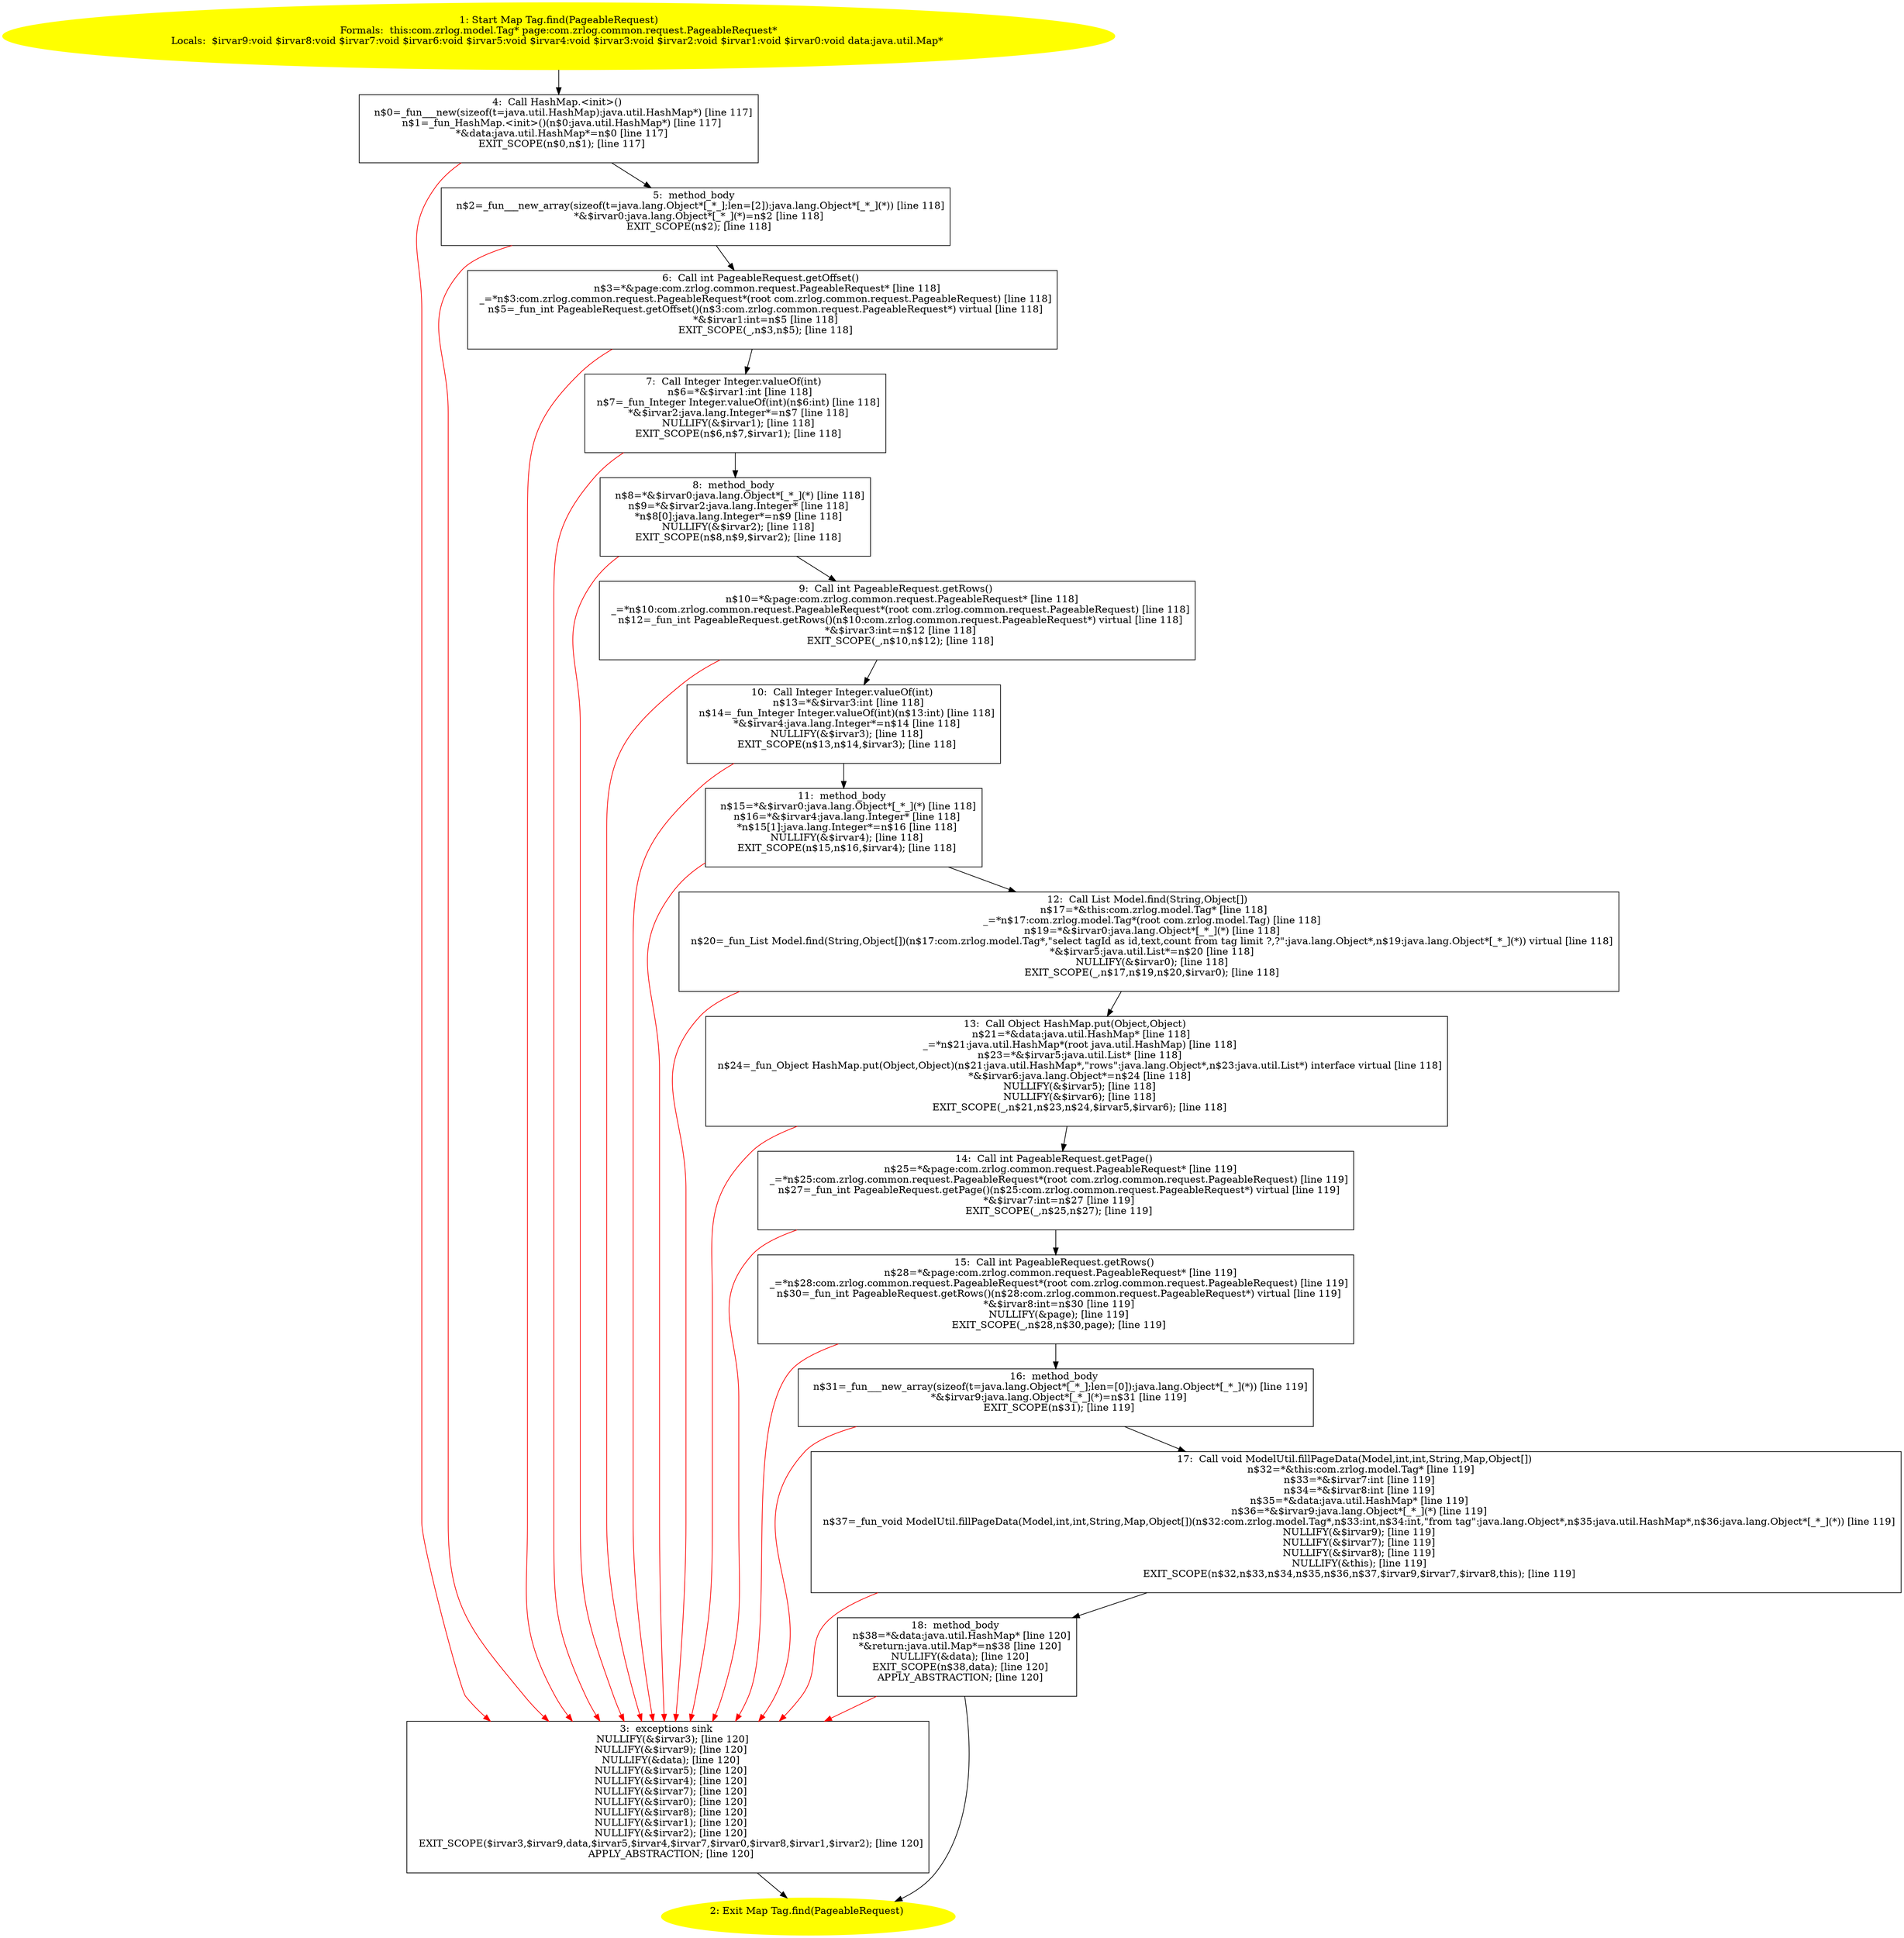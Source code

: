 /* @generated */
digraph cfg {
"com.zrlog.model.Tag.find(com.zrlog.common.request.PageableRequest):java.util.Map.61c618b451931490ad950b0009786f21_1" [label="1: Start Map Tag.find(PageableRequest)\nFormals:  this:com.zrlog.model.Tag* page:com.zrlog.common.request.PageableRequest*\nLocals:  $irvar9:void $irvar8:void $irvar7:void $irvar6:void $irvar5:void $irvar4:void $irvar3:void $irvar2:void $irvar1:void $irvar0:void data:java.util.Map* \n  " color=yellow style=filled]
	

	 "com.zrlog.model.Tag.find(com.zrlog.common.request.PageableRequest):java.util.Map.61c618b451931490ad950b0009786f21_1" -> "com.zrlog.model.Tag.find(com.zrlog.common.request.PageableRequest):java.util.Map.61c618b451931490ad950b0009786f21_4" ;
"com.zrlog.model.Tag.find(com.zrlog.common.request.PageableRequest):java.util.Map.61c618b451931490ad950b0009786f21_2" [label="2: Exit Map Tag.find(PageableRequest) \n  " color=yellow style=filled]
	

"com.zrlog.model.Tag.find(com.zrlog.common.request.PageableRequest):java.util.Map.61c618b451931490ad950b0009786f21_3" [label="3:  exceptions sink \n   NULLIFY(&$irvar3); [line 120]\n  NULLIFY(&$irvar9); [line 120]\n  NULLIFY(&data); [line 120]\n  NULLIFY(&$irvar5); [line 120]\n  NULLIFY(&$irvar4); [line 120]\n  NULLIFY(&$irvar7); [line 120]\n  NULLIFY(&$irvar0); [line 120]\n  NULLIFY(&$irvar8); [line 120]\n  NULLIFY(&$irvar1); [line 120]\n  NULLIFY(&$irvar2); [line 120]\n  EXIT_SCOPE($irvar3,$irvar9,data,$irvar5,$irvar4,$irvar7,$irvar0,$irvar8,$irvar1,$irvar2); [line 120]\n  APPLY_ABSTRACTION; [line 120]\n " shape="box"]
	

	 "com.zrlog.model.Tag.find(com.zrlog.common.request.PageableRequest):java.util.Map.61c618b451931490ad950b0009786f21_3" -> "com.zrlog.model.Tag.find(com.zrlog.common.request.PageableRequest):java.util.Map.61c618b451931490ad950b0009786f21_2" ;
"com.zrlog.model.Tag.find(com.zrlog.common.request.PageableRequest):java.util.Map.61c618b451931490ad950b0009786f21_4" [label="4:  Call HashMap.<init>() \n   n$0=_fun___new(sizeof(t=java.util.HashMap):java.util.HashMap*) [line 117]\n  n$1=_fun_HashMap.<init>()(n$0:java.util.HashMap*) [line 117]\n  *&data:java.util.HashMap*=n$0 [line 117]\n  EXIT_SCOPE(n$0,n$1); [line 117]\n " shape="box"]
	

	 "com.zrlog.model.Tag.find(com.zrlog.common.request.PageableRequest):java.util.Map.61c618b451931490ad950b0009786f21_4" -> "com.zrlog.model.Tag.find(com.zrlog.common.request.PageableRequest):java.util.Map.61c618b451931490ad950b0009786f21_5" ;
	 "com.zrlog.model.Tag.find(com.zrlog.common.request.PageableRequest):java.util.Map.61c618b451931490ad950b0009786f21_4" -> "com.zrlog.model.Tag.find(com.zrlog.common.request.PageableRequest):java.util.Map.61c618b451931490ad950b0009786f21_3" [color="red" ];
"com.zrlog.model.Tag.find(com.zrlog.common.request.PageableRequest):java.util.Map.61c618b451931490ad950b0009786f21_5" [label="5:  method_body \n   n$2=_fun___new_array(sizeof(t=java.lang.Object*[_*_];len=[2]):java.lang.Object*[_*_](*)) [line 118]\n  *&$irvar0:java.lang.Object*[_*_](*)=n$2 [line 118]\n  EXIT_SCOPE(n$2); [line 118]\n " shape="box"]
	

	 "com.zrlog.model.Tag.find(com.zrlog.common.request.PageableRequest):java.util.Map.61c618b451931490ad950b0009786f21_5" -> "com.zrlog.model.Tag.find(com.zrlog.common.request.PageableRequest):java.util.Map.61c618b451931490ad950b0009786f21_6" ;
	 "com.zrlog.model.Tag.find(com.zrlog.common.request.PageableRequest):java.util.Map.61c618b451931490ad950b0009786f21_5" -> "com.zrlog.model.Tag.find(com.zrlog.common.request.PageableRequest):java.util.Map.61c618b451931490ad950b0009786f21_3" [color="red" ];
"com.zrlog.model.Tag.find(com.zrlog.common.request.PageableRequest):java.util.Map.61c618b451931490ad950b0009786f21_6" [label="6:  Call int PageableRequest.getOffset() \n   n$3=*&page:com.zrlog.common.request.PageableRequest* [line 118]\n  _=*n$3:com.zrlog.common.request.PageableRequest*(root com.zrlog.common.request.PageableRequest) [line 118]\n  n$5=_fun_int PageableRequest.getOffset()(n$3:com.zrlog.common.request.PageableRequest*) virtual [line 118]\n  *&$irvar1:int=n$5 [line 118]\n  EXIT_SCOPE(_,n$3,n$5); [line 118]\n " shape="box"]
	

	 "com.zrlog.model.Tag.find(com.zrlog.common.request.PageableRequest):java.util.Map.61c618b451931490ad950b0009786f21_6" -> "com.zrlog.model.Tag.find(com.zrlog.common.request.PageableRequest):java.util.Map.61c618b451931490ad950b0009786f21_7" ;
	 "com.zrlog.model.Tag.find(com.zrlog.common.request.PageableRequest):java.util.Map.61c618b451931490ad950b0009786f21_6" -> "com.zrlog.model.Tag.find(com.zrlog.common.request.PageableRequest):java.util.Map.61c618b451931490ad950b0009786f21_3" [color="red" ];
"com.zrlog.model.Tag.find(com.zrlog.common.request.PageableRequest):java.util.Map.61c618b451931490ad950b0009786f21_7" [label="7:  Call Integer Integer.valueOf(int) \n   n$6=*&$irvar1:int [line 118]\n  n$7=_fun_Integer Integer.valueOf(int)(n$6:int) [line 118]\n  *&$irvar2:java.lang.Integer*=n$7 [line 118]\n  NULLIFY(&$irvar1); [line 118]\n  EXIT_SCOPE(n$6,n$7,$irvar1); [line 118]\n " shape="box"]
	

	 "com.zrlog.model.Tag.find(com.zrlog.common.request.PageableRequest):java.util.Map.61c618b451931490ad950b0009786f21_7" -> "com.zrlog.model.Tag.find(com.zrlog.common.request.PageableRequest):java.util.Map.61c618b451931490ad950b0009786f21_8" ;
	 "com.zrlog.model.Tag.find(com.zrlog.common.request.PageableRequest):java.util.Map.61c618b451931490ad950b0009786f21_7" -> "com.zrlog.model.Tag.find(com.zrlog.common.request.PageableRequest):java.util.Map.61c618b451931490ad950b0009786f21_3" [color="red" ];
"com.zrlog.model.Tag.find(com.zrlog.common.request.PageableRequest):java.util.Map.61c618b451931490ad950b0009786f21_8" [label="8:  method_body \n   n$8=*&$irvar0:java.lang.Object*[_*_](*) [line 118]\n  n$9=*&$irvar2:java.lang.Integer* [line 118]\n  *n$8[0]:java.lang.Integer*=n$9 [line 118]\n  NULLIFY(&$irvar2); [line 118]\n  EXIT_SCOPE(n$8,n$9,$irvar2); [line 118]\n " shape="box"]
	

	 "com.zrlog.model.Tag.find(com.zrlog.common.request.PageableRequest):java.util.Map.61c618b451931490ad950b0009786f21_8" -> "com.zrlog.model.Tag.find(com.zrlog.common.request.PageableRequest):java.util.Map.61c618b451931490ad950b0009786f21_9" ;
	 "com.zrlog.model.Tag.find(com.zrlog.common.request.PageableRequest):java.util.Map.61c618b451931490ad950b0009786f21_8" -> "com.zrlog.model.Tag.find(com.zrlog.common.request.PageableRequest):java.util.Map.61c618b451931490ad950b0009786f21_3" [color="red" ];
"com.zrlog.model.Tag.find(com.zrlog.common.request.PageableRequest):java.util.Map.61c618b451931490ad950b0009786f21_9" [label="9:  Call int PageableRequest.getRows() \n   n$10=*&page:com.zrlog.common.request.PageableRequest* [line 118]\n  _=*n$10:com.zrlog.common.request.PageableRequest*(root com.zrlog.common.request.PageableRequest) [line 118]\n  n$12=_fun_int PageableRequest.getRows()(n$10:com.zrlog.common.request.PageableRequest*) virtual [line 118]\n  *&$irvar3:int=n$12 [line 118]\n  EXIT_SCOPE(_,n$10,n$12); [line 118]\n " shape="box"]
	

	 "com.zrlog.model.Tag.find(com.zrlog.common.request.PageableRequest):java.util.Map.61c618b451931490ad950b0009786f21_9" -> "com.zrlog.model.Tag.find(com.zrlog.common.request.PageableRequest):java.util.Map.61c618b451931490ad950b0009786f21_10" ;
	 "com.zrlog.model.Tag.find(com.zrlog.common.request.PageableRequest):java.util.Map.61c618b451931490ad950b0009786f21_9" -> "com.zrlog.model.Tag.find(com.zrlog.common.request.PageableRequest):java.util.Map.61c618b451931490ad950b0009786f21_3" [color="red" ];
"com.zrlog.model.Tag.find(com.zrlog.common.request.PageableRequest):java.util.Map.61c618b451931490ad950b0009786f21_10" [label="10:  Call Integer Integer.valueOf(int) \n   n$13=*&$irvar3:int [line 118]\n  n$14=_fun_Integer Integer.valueOf(int)(n$13:int) [line 118]\n  *&$irvar4:java.lang.Integer*=n$14 [line 118]\n  NULLIFY(&$irvar3); [line 118]\n  EXIT_SCOPE(n$13,n$14,$irvar3); [line 118]\n " shape="box"]
	

	 "com.zrlog.model.Tag.find(com.zrlog.common.request.PageableRequest):java.util.Map.61c618b451931490ad950b0009786f21_10" -> "com.zrlog.model.Tag.find(com.zrlog.common.request.PageableRequest):java.util.Map.61c618b451931490ad950b0009786f21_11" ;
	 "com.zrlog.model.Tag.find(com.zrlog.common.request.PageableRequest):java.util.Map.61c618b451931490ad950b0009786f21_10" -> "com.zrlog.model.Tag.find(com.zrlog.common.request.PageableRequest):java.util.Map.61c618b451931490ad950b0009786f21_3" [color="red" ];
"com.zrlog.model.Tag.find(com.zrlog.common.request.PageableRequest):java.util.Map.61c618b451931490ad950b0009786f21_11" [label="11:  method_body \n   n$15=*&$irvar0:java.lang.Object*[_*_](*) [line 118]\n  n$16=*&$irvar4:java.lang.Integer* [line 118]\n  *n$15[1]:java.lang.Integer*=n$16 [line 118]\n  NULLIFY(&$irvar4); [line 118]\n  EXIT_SCOPE(n$15,n$16,$irvar4); [line 118]\n " shape="box"]
	

	 "com.zrlog.model.Tag.find(com.zrlog.common.request.PageableRequest):java.util.Map.61c618b451931490ad950b0009786f21_11" -> "com.zrlog.model.Tag.find(com.zrlog.common.request.PageableRequest):java.util.Map.61c618b451931490ad950b0009786f21_12" ;
	 "com.zrlog.model.Tag.find(com.zrlog.common.request.PageableRequest):java.util.Map.61c618b451931490ad950b0009786f21_11" -> "com.zrlog.model.Tag.find(com.zrlog.common.request.PageableRequest):java.util.Map.61c618b451931490ad950b0009786f21_3" [color="red" ];
"com.zrlog.model.Tag.find(com.zrlog.common.request.PageableRequest):java.util.Map.61c618b451931490ad950b0009786f21_12" [label="12:  Call List Model.find(String,Object[]) \n   n$17=*&this:com.zrlog.model.Tag* [line 118]\n  _=*n$17:com.zrlog.model.Tag*(root com.zrlog.model.Tag) [line 118]\n  n$19=*&$irvar0:java.lang.Object*[_*_](*) [line 118]\n  n$20=_fun_List Model.find(String,Object[])(n$17:com.zrlog.model.Tag*,\"select tagId as id,text,count from tag limit ?,?\":java.lang.Object*,n$19:java.lang.Object*[_*_](*)) virtual [line 118]\n  *&$irvar5:java.util.List*=n$20 [line 118]\n  NULLIFY(&$irvar0); [line 118]\n  EXIT_SCOPE(_,n$17,n$19,n$20,$irvar0); [line 118]\n " shape="box"]
	

	 "com.zrlog.model.Tag.find(com.zrlog.common.request.PageableRequest):java.util.Map.61c618b451931490ad950b0009786f21_12" -> "com.zrlog.model.Tag.find(com.zrlog.common.request.PageableRequest):java.util.Map.61c618b451931490ad950b0009786f21_13" ;
	 "com.zrlog.model.Tag.find(com.zrlog.common.request.PageableRequest):java.util.Map.61c618b451931490ad950b0009786f21_12" -> "com.zrlog.model.Tag.find(com.zrlog.common.request.PageableRequest):java.util.Map.61c618b451931490ad950b0009786f21_3" [color="red" ];
"com.zrlog.model.Tag.find(com.zrlog.common.request.PageableRequest):java.util.Map.61c618b451931490ad950b0009786f21_13" [label="13:  Call Object HashMap.put(Object,Object) \n   n$21=*&data:java.util.HashMap* [line 118]\n  _=*n$21:java.util.HashMap*(root java.util.HashMap) [line 118]\n  n$23=*&$irvar5:java.util.List* [line 118]\n  n$24=_fun_Object HashMap.put(Object,Object)(n$21:java.util.HashMap*,\"rows\":java.lang.Object*,n$23:java.util.List*) interface virtual [line 118]\n  *&$irvar6:java.lang.Object*=n$24 [line 118]\n  NULLIFY(&$irvar5); [line 118]\n  NULLIFY(&$irvar6); [line 118]\n  EXIT_SCOPE(_,n$21,n$23,n$24,$irvar5,$irvar6); [line 118]\n " shape="box"]
	

	 "com.zrlog.model.Tag.find(com.zrlog.common.request.PageableRequest):java.util.Map.61c618b451931490ad950b0009786f21_13" -> "com.zrlog.model.Tag.find(com.zrlog.common.request.PageableRequest):java.util.Map.61c618b451931490ad950b0009786f21_14" ;
	 "com.zrlog.model.Tag.find(com.zrlog.common.request.PageableRequest):java.util.Map.61c618b451931490ad950b0009786f21_13" -> "com.zrlog.model.Tag.find(com.zrlog.common.request.PageableRequest):java.util.Map.61c618b451931490ad950b0009786f21_3" [color="red" ];
"com.zrlog.model.Tag.find(com.zrlog.common.request.PageableRequest):java.util.Map.61c618b451931490ad950b0009786f21_14" [label="14:  Call int PageableRequest.getPage() \n   n$25=*&page:com.zrlog.common.request.PageableRequest* [line 119]\n  _=*n$25:com.zrlog.common.request.PageableRequest*(root com.zrlog.common.request.PageableRequest) [line 119]\n  n$27=_fun_int PageableRequest.getPage()(n$25:com.zrlog.common.request.PageableRequest*) virtual [line 119]\n  *&$irvar7:int=n$27 [line 119]\n  EXIT_SCOPE(_,n$25,n$27); [line 119]\n " shape="box"]
	

	 "com.zrlog.model.Tag.find(com.zrlog.common.request.PageableRequest):java.util.Map.61c618b451931490ad950b0009786f21_14" -> "com.zrlog.model.Tag.find(com.zrlog.common.request.PageableRequest):java.util.Map.61c618b451931490ad950b0009786f21_15" ;
	 "com.zrlog.model.Tag.find(com.zrlog.common.request.PageableRequest):java.util.Map.61c618b451931490ad950b0009786f21_14" -> "com.zrlog.model.Tag.find(com.zrlog.common.request.PageableRequest):java.util.Map.61c618b451931490ad950b0009786f21_3" [color="red" ];
"com.zrlog.model.Tag.find(com.zrlog.common.request.PageableRequest):java.util.Map.61c618b451931490ad950b0009786f21_15" [label="15:  Call int PageableRequest.getRows() \n   n$28=*&page:com.zrlog.common.request.PageableRequest* [line 119]\n  _=*n$28:com.zrlog.common.request.PageableRequest*(root com.zrlog.common.request.PageableRequest) [line 119]\n  n$30=_fun_int PageableRequest.getRows()(n$28:com.zrlog.common.request.PageableRequest*) virtual [line 119]\n  *&$irvar8:int=n$30 [line 119]\n  NULLIFY(&page); [line 119]\n  EXIT_SCOPE(_,n$28,n$30,page); [line 119]\n " shape="box"]
	

	 "com.zrlog.model.Tag.find(com.zrlog.common.request.PageableRequest):java.util.Map.61c618b451931490ad950b0009786f21_15" -> "com.zrlog.model.Tag.find(com.zrlog.common.request.PageableRequest):java.util.Map.61c618b451931490ad950b0009786f21_16" ;
	 "com.zrlog.model.Tag.find(com.zrlog.common.request.PageableRequest):java.util.Map.61c618b451931490ad950b0009786f21_15" -> "com.zrlog.model.Tag.find(com.zrlog.common.request.PageableRequest):java.util.Map.61c618b451931490ad950b0009786f21_3" [color="red" ];
"com.zrlog.model.Tag.find(com.zrlog.common.request.PageableRequest):java.util.Map.61c618b451931490ad950b0009786f21_16" [label="16:  method_body \n   n$31=_fun___new_array(sizeof(t=java.lang.Object*[_*_];len=[0]):java.lang.Object*[_*_](*)) [line 119]\n  *&$irvar9:java.lang.Object*[_*_](*)=n$31 [line 119]\n  EXIT_SCOPE(n$31); [line 119]\n " shape="box"]
	

	 "com.zrlog.model.Tag.find(com.zrlog.common.request.PageableRequest):java.util.Map.61c618b451931490ad950b0009786f21_16" -> "com.zrlog.model.Tag.find(com.zrlog.common.request.PageableRequest):java.util.Map.61c618b451931490ad950b0009786f21_17" ;
	 "com.zrlog.model.Tag.find(com.zrlog.common.request.PageableRequest):java.util.Map.61c618b451931490ad950b0009786f21_16" -> "com.zrlog.model.Tag.find(com.zrlog.common.request.PageableRequest):java.util.Map.61c618b451931490ad950b0009786f21_3" [color="red" ];
"com.zrlog.model.Tag.find(com.zrlog.common.request.PageableRequest):java.util.Map.61c618b451931490ad950b0009786f21_17" [label="17:  Call void ModelUtil.fillPageData(Model,int,int,String,Map,Object[]) \n   n$32=*&this:com.zrlog.model.Tag* [line 119]\n  n$33=*&$irvar7:int [line 119]\n  n$34=*&$irvar8:int [line 119]\n  n$35=*&data:java.util.HashMap* [line 119]\n  n$36=*&$irvar9:java.lang.Object*[_*_](*) [line 119]\n  n$37=_fun_void ModelUtil.fillPageData(Model,int,int,String,Map,Object[])(n$32:com.zrlog.model.Tag*,n$33:int,n$34:int,\"from tag\":java.lang.Object*,n$35:java.util.HashMap*,n$36:java.lang.Object*[_*_](*)) [line 119]\n  NULLIFY(&$irvar9); [line 119]\n  NULLIFY(&$irvar7); [line 119]\n  NULLIFY(&$irvar8); [line 119]\n  NULLIFY(&this); [line 119]\n  EXIT_SCOPE(n$32,n$33,n$34,n$35,n$36,n$37,$irvar9,$irvar7,$irvar8,this); [line 119]\n " shape="box"]
	

	 "com.zrlog.model.Tag.find(com.zrlog.common.request.PageableRequest):java.util.Map.61c618b451931490ad950b0009786f21_17" -> "com.zrlog.model.Tag.find(com.zrlog.common.request.PageableRequest):java.util.Map.61c618b451931490ad950b0009786f21_18" ;
	 "com.zrlog.model.Tag.find(com.zrlog.common.request.PageableRequest):java.util.Map.61c618b451931490ad950b0009786f21_17" -> "com.zrlog.model.Tag.find(com.zrlog.common.request.PageableRequest):java.util.Map.61c618b451931490ad950b0009786f21_3" [color="red" ];
"com.zrlog.model.Tag.find(com.zrlog.common.request.PageableRequest):java.util.Map.61c618b451931490ad950b0009786f21_18" [label="18:  method_body \n   n$38=*&data:java.util.HashMap* [line 120]\n  *&return:java.util.Map*=n$38 [line 120]\n  NULLIFY(&data); [line 120]\n  EXIT_SCOPE(n$38,data); [line 120]\n  APPLY_ABSTRACTION; [line 120]\n " shape="box"]
	

	 "com.zrlog.model.Tag.find(com.zrlog.common.request.PageableRequest):java.util.Map.61c618b451931490ad950b0009786f21_18" -> "com.zrlog.model.Tag.find(com.zrlog.common.request.PageableRequest):java.util.Map.61c618b451931490ad950b0009786f21_2" ;
	 "com.zrlog.model.Tag.find(com.zrlog.common.request.PageableRequest):java.util.Map.61c618b451931490ad950b0009786f21_18" -> "com.zrlog.model.Tag.find(com.zrlog.common.request.PageableRequest):java.util.Map.61c618b451931490ad950b0009786f21_3" [color="red" ];
}
